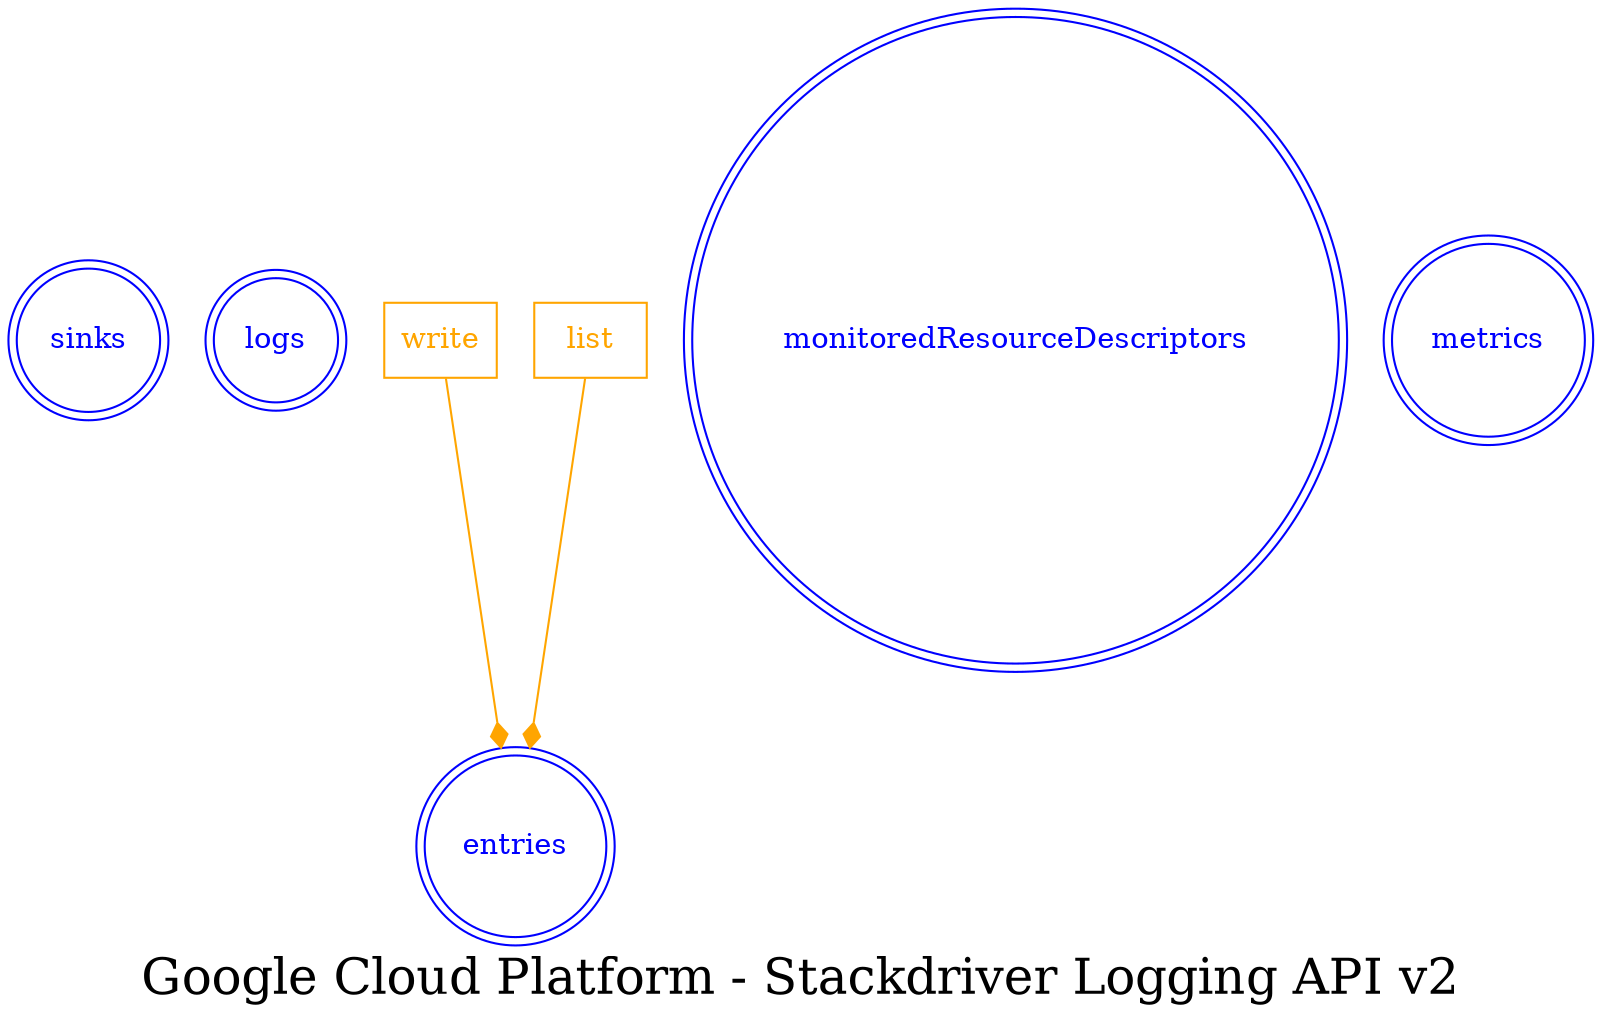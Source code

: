 digraph LexiconGraph {
graph[label="Google Cloud Platform - Stackdriver Logging API v2", fontsize=24]
splines=true
"sinks" [color=blue, fontcolor=blue, shape=doublecircle]
"logs" [color=blue, fontcolor=blue, shape=doublecircle]
"entries" [color=blue, fontcolor=blue, shape=doublecircle]
"monitoredResourceDescriptors" [color=blue, fontcolor=blue, shape=doublecircle]
"metrics" [color=blue, fontcolor=blue, shape=doublecircle]
"write" [color=orange, fontcolor=orange, shape=box]
"write" -> "entries" [color=orange, fontcolor=orange, arrowhead=diamond, arrowtail=none]
"list" [color=orange, fontcolor=orange, shape=box]
"list" -> "entries" [color=orange, fontcolor=orange, arrowhead=diamond, arrowtail=none]
}
